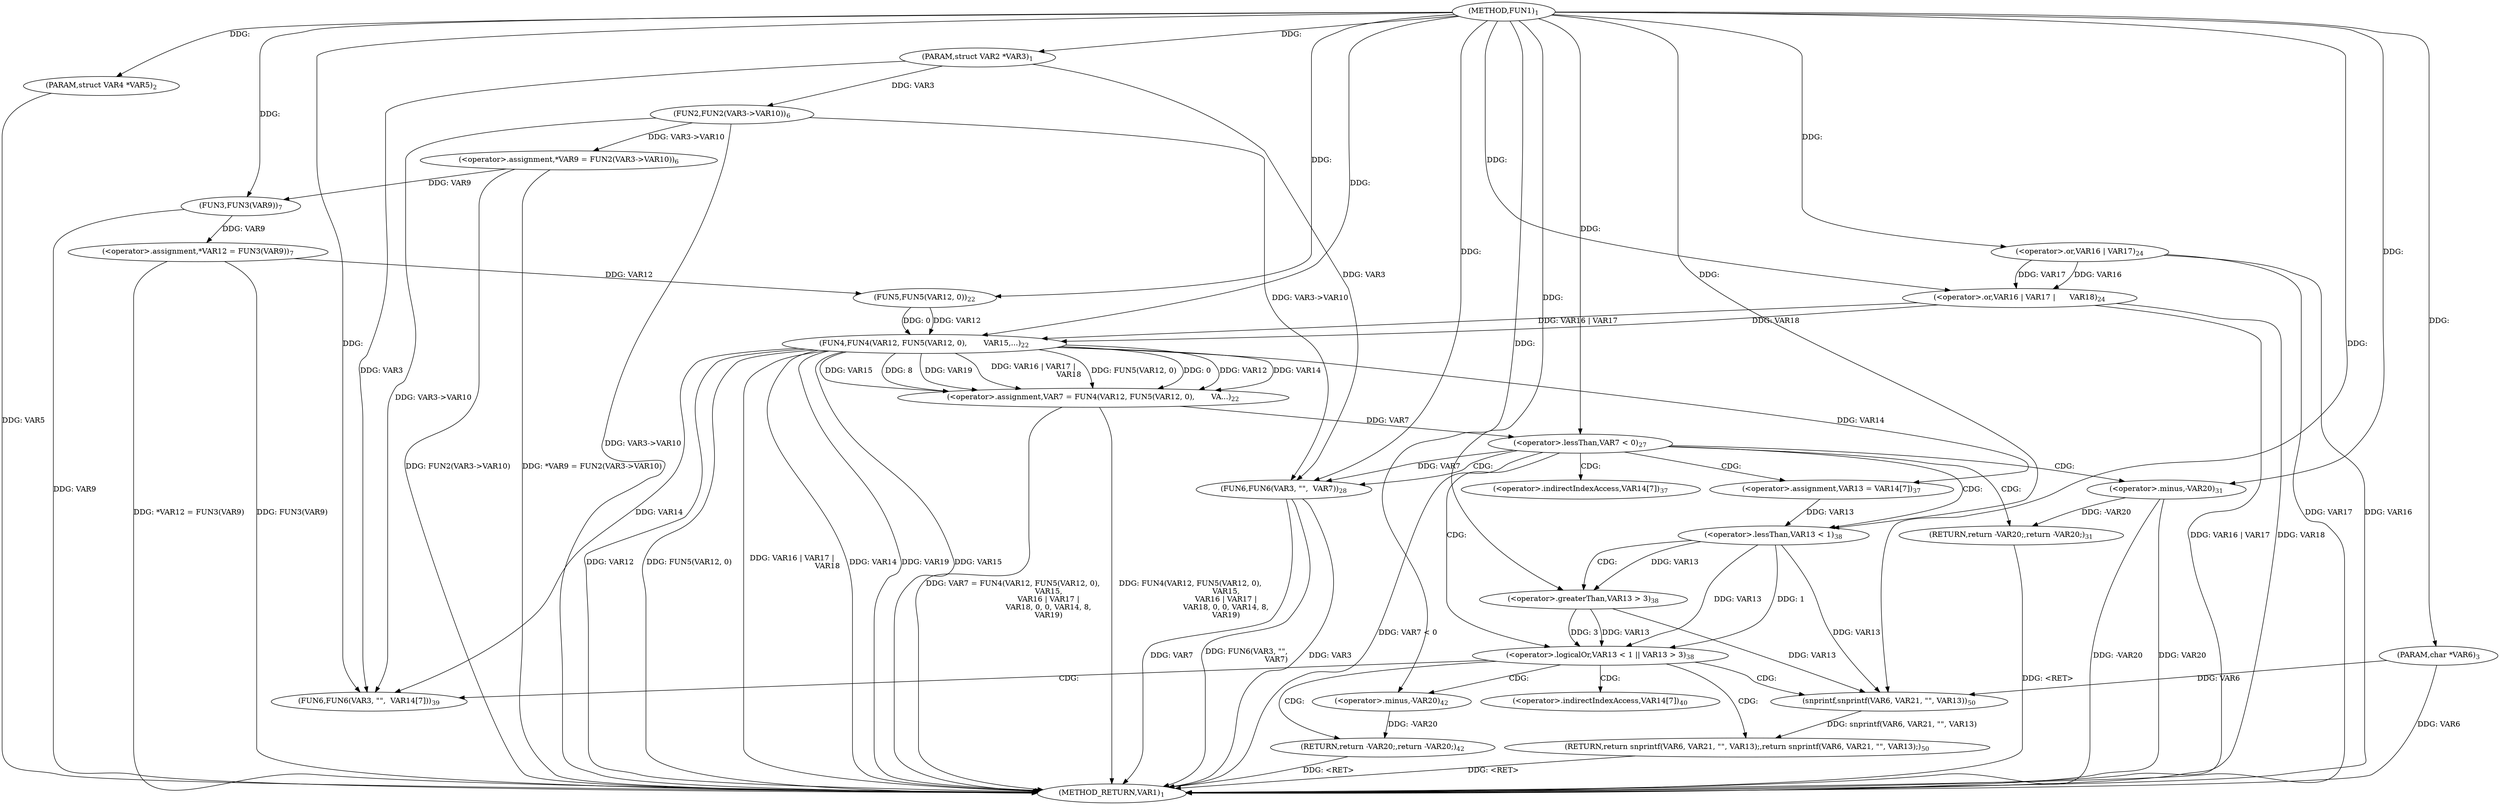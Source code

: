 digraph "FUN1" {  
"8" [label = <(METHOD,FUN1)<SUB>1</SUB>> ]
"87" [label = <(METHOD_RETURN,VAR1)<SUB>1</SUB>> ]
"9" [label = <(PARAM,struct VAR2 *VAR3)<SUB>1</SUB>> ]
"10" [label = <(PARAM,struct VAR4 *VAR5)<SUB>2</SUB>> ]
"11" [label = <(PARAM,char *VAR6)<SUB>3</SUB>> ]
"15" [label = <(&lt;operator&gt;.assignment,*VAR9 = FUN2(VAR3-&gt;VAR10))<SUB>6</SUB>> ]
"22" [label = <(&lt;operator&gt;.assignment,*VAR12 = FUN3(VAR9))<SUB>7</SUB>> ]
"28" [label = <(&lt;operator&gt;.assignment,VAR7 = FUN4(VAR12, FUN5(VAR12, 0),
 			      VA...)<SUB>22</SUB>> ]
"58" [label = <(&lt;operator&gt;.assignment,VAR13 = VAR14[7])<SUB>37</SUB>> ]
"81" [label = <(RETURN,return snprintf(VAR6, VAR21, &quot;&quot;, VAR13);,return snprintf(VAR6, VAR21, &quot;&quot;, VAR13);)<SUB>50</SUB>> ]
"47" [label = <(&lt;operator&gt;.lessThan,VAR7 &lt; 0)<SUB>27</SUB>> ]
"64" [label = <(&lt;operator&gt;.logicalOr,VAR13 &lt; 1 || VAR13 &gt; 3)<SUB>38</SUB>> ]
"82" [label = <(snprintf,snprintf(VAR6, VAR21, &quot;&quot;, VAR13))<SUB>50</SUB>> ]
"17" [label = <(FUN2,FUN2(VAR3-&gt;VAR10))<SUB>6</SUB>> ]
"24" [label = <(FUN3,FUN3(VAR9))<SUB>7</SUB>> ]
"30" [label = <(FUN4,FUN4(VAR12, FUN5(VAR12, 0),
 			      VAR15,
		...)<SUB>22</SUB>> ]
"51" [label = <(FUN6,FUN6(VAR3, &quot;&quot;,
 			 VAR7))<SUB>28</SUB>> ]
"55" [label = <(RETURN,return -VAR20;,return -VAR20;)<SUB>31</SUB>> ]
"72" [label = <(FUN6,FUN6(VAR3, &quot;&quot;,
 			 VAR14[7]))<SUB>39</SUB>> ]
"78" [label = <(RETURN,return -VAR20;,return -VAR20;)<SUB>42</SUB>> ]
"32" [label = <(FUN5,FUN5(VAR12, 0))<SUB>22</SUB>> ]
"36" [label = <(&lt;operator&gt;.or,VAR16 | VAR17 |
			      VAR18)<SUB>24</SUB>> ]
"56" [label = <(&lt;operator&gt;.minus,-VAR20)<SUB>31</SUB>> ]
"65" [label = <(&lt;operator&gt;.lessThan,VAR13 &lt; 1)<SUB>38</SUB>> ]
"68" [label = <(&lt;operator&gt;.greaterThan,VAR13 &gt; 3)<SUB>38</SUB>> ]
"79" [label = <(&lt;operator&gt;.minus,-VAR20)<SUB>42</SUB>> ]
"37" [label = <(&lt;operator&gt;.or,VAR16 | VAR17)<SUB>24</SUB>> ]
"60" [label = <(&lt;operator&gt;.indirectIndexAccess,VAR14[7])<SUB>37</SUB>> ]
"75" [label = <(&lt;operator&gt;.indirectIndexAccess,VAR14[7])<SUB>40</SUB>> ]
  "78" -> "87"  [ label = "DDG: &lt;RET&gt;"] 
  "81" -> "87"  [ label = "DDG: &lt;RET&gt;"] 
  "55" -> "87"  [ label = "DDG: &lt;RET&gt;"] 
  "10" -> "87"  [ label = "DDG: VAR5"] 
  "11" -> "87"  [ label = "DDG: VAR6"] 
  "17" -> "87"  [ label = "DDG: VAR3-&gt;VAR10"] 
  "15" -> "87"  [ label = "DDG: FUN2(VAR3-&gt;VAR10)"] 
  "15" -> "87"  [ label = "DDG: *VAR9 = FUN2(VAR3-&gt;VAR10)"] 
  "24" -> "87"  [ label = "DDG: VAR9"] 
  "22" -> "87"  [ label = "DDG: FUN3(VAR9)"] 
  "22" -> "87"  [ label = "DDG: *VAR12 = FUN3(VAR9)"] 
  "30" -> "87"  [ label = "DDG: VAR12"] 
  "30" -> "87"  [ label = "DDG: FUN5(VAR12, 0)"] 
  "37" -> "87"  [ label = "DDG: VAR17"] 
  "36" -> "87"  [ label = "DDG: VAR16 | VAR17"] 
  "30" -> "87"  [ label = "DDG: VAR16 | VAR17 |
			      VAR18"] 
  "30" -> "87"  [ label = "DDG: VAR14"] 
  "30" -> "87"  [ label = "DDG: VAR19"] 
  "28" -> "87"  [ label = "DDG: FUN4(VAR12, FUN5(VAR12, 0),
 			      VAR15,
			      VAR16 | VAR17 |
			      VAR18, 0, 0, VAR14, 8,
			      VAR19)"] 
  "28" -> "87"  [ label = "DDG: VAR7 = FUN4(VAR12, FUN5(VAR12, 0),
 			      VAR15,
			      VAR16 | VAR17 |
			      VAR18, 0, 0, VAR14, 8,
			      VAR19)"] 
  "47" -> "87"  [ label = "DDG: VAR7 &lt; 0"] 
  "51" -> "87"  [ label = "DDG: VAR3"] 
  "51" -> "87"  [ label = "DDG: VAR7"] 
  "51" -> "87"  [ label = "DDG: FUN6(VAR3, &quot;&quot;,
 			 VAR7)"] 
  "56" -> "87"  [ label = "DDG: VAR20"] 
  "56" -> "87"  [ label = "DDG: -VAR20"] 
  "37" -> "87"  [ label = "DDG: VAR16"] 
  "36" -> "87"  [ label = "DDG: VAR18"] 
  "30" -> "87"  [ label = "DDG: VAR15"] 
  "8" -> "9"  [ label = "DDG: "] 
  "8" -> "10"  [ label = "DDG: "] 
  "8" -> "11"  [ label = "DDG: "] 
  "17" -> "15"  [ label = "DDG: VAR3-&gt;VAR10"] 
  "24" -> "22"  [ label = "DDG: VAR9"] 
  "30" -> "28"  [ label = "DDG: VAR15"] 
  "30" -> "28"  [ label = "DDG: 8"] 
  "30" -> "28"  [ label = "DDG: VAR19"] 
  "30" -> "28"  [ label = "DDG: VAR16 | VAR17 |
			      VAR18"] 
  "30" -> "28"  [ label = "DDG: FUN5(VAR12, 0)"] 
  "30" -> "28"  [ label = "DDG: 0"] 
  "30" -> "28"  [ label = "DDG: VAR12"] 
  "30" -> "28"  [ label = "DDG: VAR14"] 
  "30" -> "58"  [ label = "DDG: VAR14"] 
  "82" -> "81"  [ label = "DDG: snprintf(VAR6, VAR21, &quot;&quot;, VAR13)"] 
  "9" -> "17"  [ label = "DDG: VAR3"] 
  "15" -> "24"  [ label = "DDG: VAR9"] 
  "8" -> "24"  [ label = "DDG: "] 
  "32" -> "30"  [ label = "DDG: VAR12"] 
  "8" -> "30"  [ label = "DDG: "] 
  "32" -> "30"  [ label = "DDG: 0"] 
  "36" -> "30"  [ label = "DDG: VAR16 | VAR17"] 
  "36" -> "30"  [ label = "DDG: VAR18"] 
  "28" -> "47"  [ label = "DDG: VAR7"] 
  "8" -> "47"  [ label = "DDG: "] 
  "56" -> "55"  [ label = "DDG: -VAR20"] 
  "65" -> "64"  [ label = "DDG: VAR13"] 
  "65" -> "64"  [ label = "DDG: 1"] 
  "68" -> "64"  [ label = "DDG: VAR13"] 
  "68" -> "64"  [ label = "DDG: 3"] 
  "79" -> "78"  [ label = "DDG: -VAR20"] 
  "11" -> "82"  [ label = "DDG: VAR6"] 
  "8" -> "82"  [ label = "DDG: "] 
  "65" -> "82"  [ label = "DDG: VAR13"] 
  "68" -> "82"  [ label = "DDG: VAR13"] 
  "22" -> "32"  [ label = "DDG: VAR12"] 
  "8" -> "32"  [ label = "DDG: "] 
  "37" -> "36"  [ label = "DDG: VAR16"] 
  "37" -> "36"  [ label = "DDG: VAR17"] 
  "8" -> "36"  [ label = "DDG: "] 
  "9" -> "51"  [ label = "DDG: VAR3"] 
  "17" -> "51"  [ label = "DDG: VAR3-&gt;VAR10"] 
  "8" -> "51"  [ label = "DDG: "] 
  "47" -> "51"  [ label = "DDG: VAR7"] 
  "58" -> "65"  [ label = "DDG: VAR13"] 
  "8" -> "65"  [ label = "DDG: "] 
  "65" -> "68"  [ label = "DDG: VAR13"] 
  "8" -> "68"  [ label = "DDG: "] 
  "9" -> "72"  [ label = "DDG: VAR3"] 
  "17" -> "72"  [ label = "DDG: VAR3-&gt;VAR10"] 
  "8" -> "72"  [ label = "DDG: "] 
  "30" -> "72"  [ label = "DDG: VAR14"] 
  "8" -> "37"  [ label = "DDG: "] 
  "8" -> "56"  [ label = "DDG: "] 
  "8" -> "79"  [ label = "DDG: "] 
  "47" -> "58"  [ label = "CDG: "] 
  "47" -> "60"  [ label = "CDG: "] 
  "47" -> "64"  [ label = "CDG: "] 
  "47" -> "51"  [ label = "CDG: "] 
  "47" -> "56"  [ label = "CDG: "] 
  "47" -> "65"  [ label = "CDG: "] 
  "47" -> "55"  [ label = "CDG: "] 
  "64" -> "75"  [ label = "CDG: "] 
  "64" -> "81"  [ label = "CDG: "] 
  "64" -> "72"  [ label = "CDG: "] 
  "64" -> "82"  [ label = "CDG: "] 
  "64" -> "78"  [ label = "CDG: "] 
  "64" -> "79"  [ label = "CDG: "] 
  "65" -> "68"  [ label = "CDG: "] 
}
